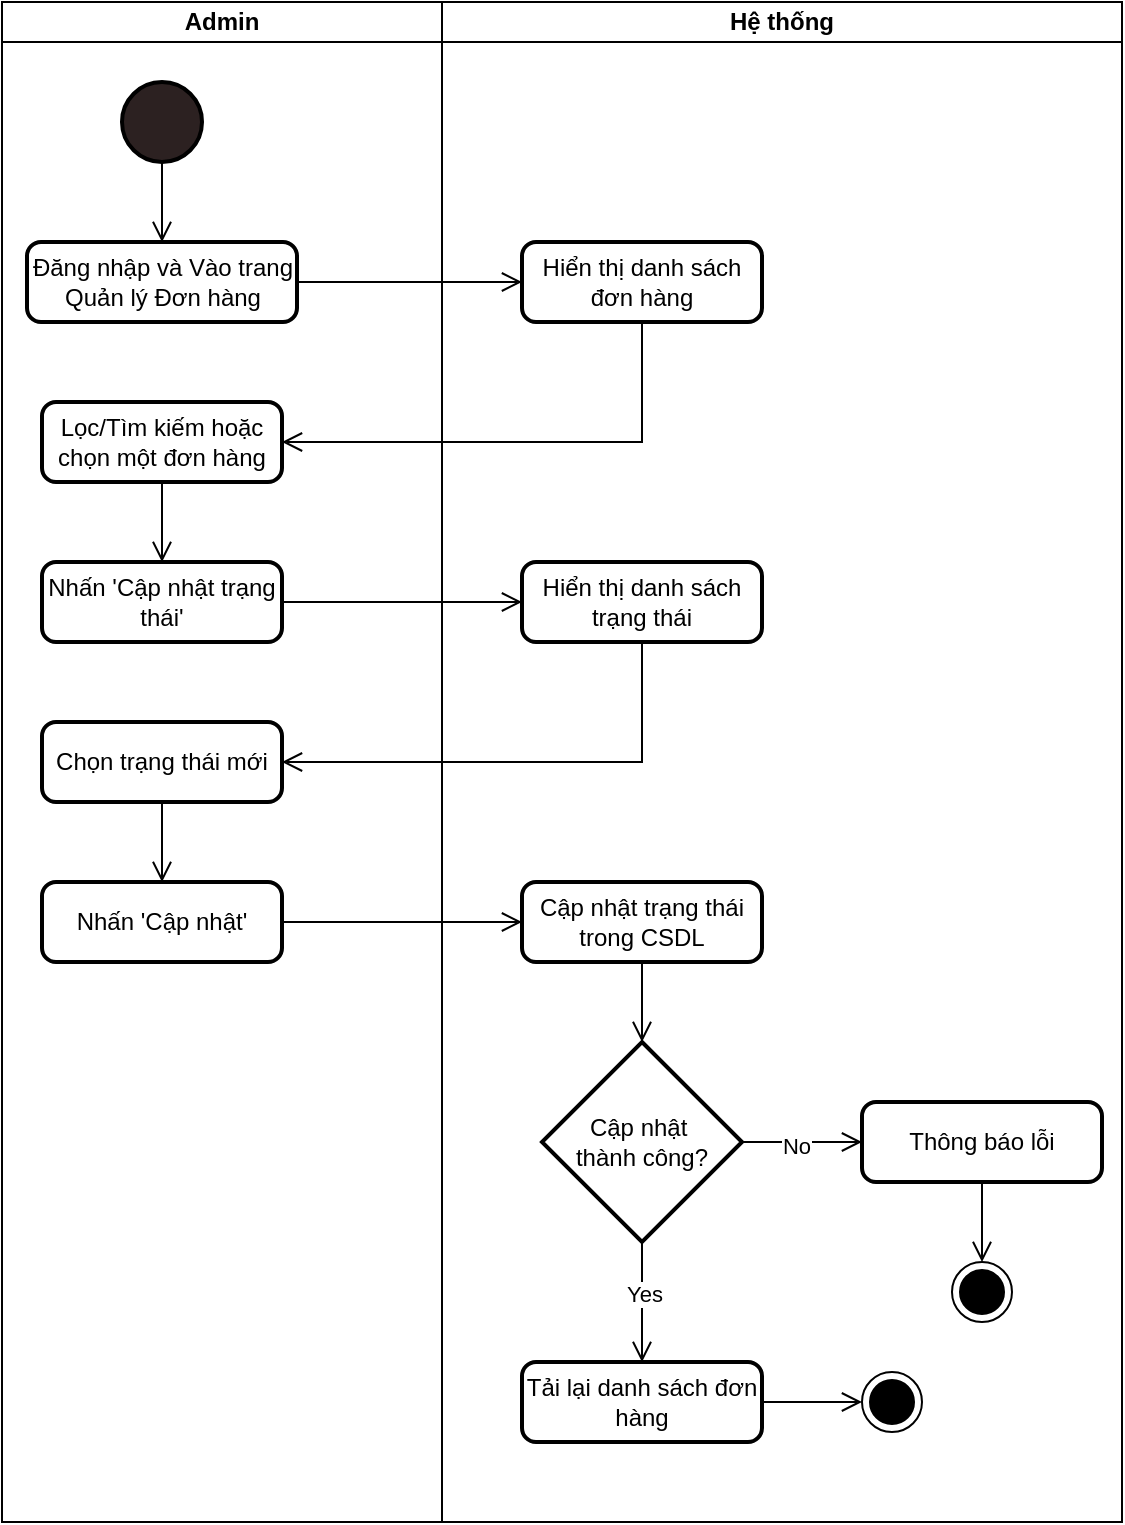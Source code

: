 <mxfile version="28.1.0">
  <diagram id="C5RBs43oDa-KdzZeNtuy" name="Page-1">
    <mxGraphModel dx="806" dy="893" grid="1" gridSize="10" guides="1" tooltips="1" connect="1" arrows="1" fold="1" page="1" pageScale="1" pageWidth="827" pageHeight="1169" math="0" shadow="0">
      <root>
        <mxCell id="WIyWlLk6GJQsqaUBKTNV-0" />
        <mxCell id="WIyWlLk6GJQsqaUBKTNV-1" parent="WIyWlLk6GJQsqaUBKTNV-0" />
        <mxCell id="ILR4_PUnB1xilyPa_fqO-0" value="" style="strokeWidth=2;html=1;shape=mxgraph.flowchart.start_2;whiteSpace=wrap;fillColor=light-dark(#2c2121, #ededed);fillStyle=auto;" vertex="1" parent="WIyWlLk6GJQsqaUBKTNV-1">
          <mxGeometry x="120" y="40" width="40" height="40" as="geometry" />
        </mxCell>
        <mxCell id="ILR4_PUnB1xilyPa_fqO-1" value="Cập nhật&amp;nbsp;&lt;div&gt;thành công?&lt;/div&gt;" style="strokeWidth=2;html=1;shape=mxgraph.flowchart.decision;whiteSpace=wrap;" vertex="1" parent="WIyWlLk6GJQsqaUBKTNV-1">
          <mxGeometry x="330" y="520" width="100" height="100" as="geometry" />
        </mxCell>
        <mxCell id="ILR4_PUnB1xilyPa_fqO-2" value="Thông báo lỗi" style="rounded=1;whiteSpace=wrap;html=1;absoluteArcSize=1;arcSize=14;strokeWidth=2;" vertex="1" parent="WIyWlLk6GJQsqaUBKTNV-1">
          <mxGeometry x="490" y="550" width="120" height="40" as="geometry" />
        </mxCell>
        <mxCell id="ILR4_PUnB1xilyPa_fqO-4" value="" style="endArrow=open;startArrow=none;endFill=0;startFill=0;endSize=8;html=1;verticalAlign=bottom;labelBackgroundColor=none;strokeWidth=1;rounded=0;exitX=0.5;exitY=1;exitDx=0;exitDy=0;exitPerimeter=0;entryX=0.5;entryY=0;entryDx=0;entryDy=0;" edge="1" parent="WIyWlLk6GJQsqaUBKTNV-1" source="ILR4_PUnB1xilyPa_fqO-0" target="ILR4_PUnB1xilyPa_fqO-6">
          <mxGeometry width="160" relative="1" as="geometry">
            <mxPoint x="100" y="230" as="sourcePoint" />
            <mxPoint x="140" y="130" as="targetPoint" />
          </mxGeometry>
        </mxCell>
        <mxCell id="ILR4_PUnB1xilyPa_fqO-6" value="Đăng nhập và Vào trang Quản lý Đơn hàng" style="rounded=1;whiteSpace=wrap;html=1;absoluteArcSize=1;arcSize=14;strokeWidth=2;" vertex="1" parent="WIyWlLk6GJQsqaUBKTNV-1">
          <mxGeometry x="72.5" y="120" width="135" height="40" as="geometry" />
        </mxCell>
        <mxCell id="ILR4_PUnB1xilyPa_fqO-7" style="edgeStyle=orthogonalEdgeStyle;rounded=0;orthogonalLoop=1;jettySize=auto;html=1;exitX=0.5;exitY=1;exitDx=0;exitDy=0;" edge="1" parent="WIyWlLk6GJQsqaUBKTNV-1" source="ILR4_PUnB1xilyPa_fqO-6" target="ILR4_PUnB1xilyPa_fqO-6">
          <mxGeometry relative="1" as="geometry" />
        </mxCell>
        <mxCell id="ILR4_PUnB1xilyPa_fqO-8" value="Hiển thị danh sách đơn hàng" style="rounded=1;whiteSpace=wrap;html=1;absoluteArcSize=1;arcSize=14;strokeWidth=2;" vertex="1" parent="WIyWlLk6GJQsqaUBKTNV-1">
          <mxGeometry x="320" y="120" width="120" height="40" as="geometry" />
        </mxCell>
        <mxCell id="ILR4_PUnB1xilyPa_fqO-9" value="" style="endArrow=open;startArrow=none;endFill=0;startFill=0;endSize=8;html=1;verticalAlign=bottom;labelBackgroundColor=none;strokeWidth=1;rounded=0;exitX=1;exitY=0.5;exitDx=0;exitDy=0;entryX=0;entryY=0.5;entryDx=0;entryDy=0;" edge="1" parent="WIyWlLk6GJQsqaUBKTNV-1" source="ILR4_PUnB1xilyPa_fqO-6" target="ILR4_PUnB1xilyPa_fqO-8">
          <mxGeometry width="160" relative="1" as="geometry">
            <mxPoint x="230" y="120" as="sourcePoint" />
            <mxPoint x="230" y="160" as="targetPoint" />
          </mxGeometry>
        </mxCell>
        <mxCell id="ILR4_PUnB1xilyPa_fqO-10" value="Lọc/Tìm kiếm hoặc chọn một đơn hàng" style="rounded=1;whiteSpace=wrap;html=1;absoluteArcSize=1;arcSize=14;strokeWidth=2;" vertex="1" parent="WIyWlLk6GJQsqaUBKTNV-1">
          <mxGeometry x="80" y="200" width="120" height="40" as="geometry" />
        </mxCell>
        <mxCell id="ILR4_PUnB1xilyPa_fqO-11" value="" style="endArrow=open;startArrow=none;endFill=0;startFill=0;endSize=8;html=1;verticalAlign=bottom;labelBackgroundColor=none;strokeWidth=1;rounded=0;exitX=0.5;exitY=1;exitDx=0;exitDy=0;entryX=1;entryY=0.5;entryDx=0;entryDy=0;" edge="1" parent="WIyWlLk6GJQsqaUBKTNV-1" source="ILR4_PUnB1xilyPa_fqO-8" target="ILR4_PUnB1xilyPa_fqO-10">
          <mxGeometry width="160" relative="1" as="geometry">
            <mxPoint x="380" y="220" as="sourcePoint" />
            <mxPoint x="492" y="220" as="targetPoint" />
            <Array as="points">
              <mxPoint x="380" y="220" />
            </Array>
          </mxGeometry>
        </mxCell>
        <mxCell id="ILR4_PUnB1xilyPa_fqO-12" value="Nhấn &#39;Cập nhật trạng thái&#39;" style="rounded=1;whiteSpace=wrap;html=1;absoluteArcSize=1;arcSize=14;strokeWidth=2;" vertex="1" parent="WIyWlLk6GJQsqaUBKTNV-1">
          <mxGeometry x="80" y="280" width="120" height="40" as="geometry" />
        </mxCell>
        <mxCell id="ILR4_PUnB1xilyPa_fqO-13" value="" style="endArrow=open;startArrow=none;endFill=0;startFill=0;endSize=8;html=1;verticalAlign=bottom;labelBackgroundColor=none;strokeWidth=1;rounded=0;exitX=0.5;exitY=1;exitDx=0;exitDy=0;entryX=0.5;entryY=0;entryDx=0;entryDy=0;" edge="1" parent="WIyWlLk6GJQsqaUBKTNV-1" source="ILR4_PUnB1xilyPa_fqO-10" target="ILR4_PUnB1xilyPa_fqO-12">
          <mxGeometry width="160" relative="1" as="geometry">
            <mxPoint x="140" y="100" as="sourcePoint" />
            <mxPoint x="140" y="140" as="targetPoint" />
          </mxGeometry>
        </mxCell>
        <mxCell id="ILR4_PUnB1xilyPa_fqO-14" value="Hiển thị danh sách trạng thái" style="rounded=1;whiteSpace=wrap;html=1;absoluteArcSize=1;arcSize=14;strokeWidth=2;" vertex="1" parent="WIyWlLk6GJQsqaUBKTNV-1">
          <mxGeometry x="320" y="280" width="120" height="40" as="geometry" />
        </mxCell>
        <mxCell id="ILR4_PUnB1xilyPa_fqO-15" value="" style="endArrow=open;startArrow=none;endFill=0;startFill=0;endSize=8;html=1;verticalAlign=bottom;labelBackgroundColor=none;strokeWidth=1;rounded=0;exitX=1;exitY=0.5;exitDx=0;exitDy=0;entryX=0;entryY=0.5;entryDx=0;entryDy=0;" edge="1" parent="WIyWlLk6GJQsqaUBKTNV-1" source="ILR4_PUnB1xilyPa_fqO-12" target="ILR4_PUnB1xilyPa_fqO-14">
          <mxGeometry width="160" relative="1" as="geometry">
            <mxPoint x="260" y="340" as="sourcePoint" />
            <mxPoint x="260" y="380" as="targetPoint" />
          </mxGeometry>
        </mxCell>
        <mxCell id="ILR4_PUnB1xilyPa_fqO-16" value="Chọn trạng thái mới" style="rounded=1;whiteSpace=wrap;html=1;absoluteArcSize=1;arcSize=14;strokeWidth=2;" vertex="1" parent="WIyWlLk6GJQsqaUBKTNV-1">
          <mxGeometry x="80" y="360" width="120" height="40" as="geometry" />
        </mxCell>
        <mxCell id="ILR4_PUnB1xilyPa_fqO-17" value="" style="endArrow=open;startArrow=none;endFill=0;startFill=0;endSize=8;html=1;verticalAlign=bottom;labelBackgroundColor=none;strokeWidth=1;rounded=0;exitX=0.5;exitY=1;exitDx=0;exitDy=0;entryX=1;entryY=0.5;entryDx=0;entryDy=0;" edge="1" parent="WIyWlLk6GJQsqaUBKTNV-1" source="ILR4_PUnB1xilyPa_fqO-14" target="ILR4_PUnB1xilyPa_fqO-16">
          <mxGeometry width="160" relative="1" as="geometry">
            <mxPoint x="370" y="360" as="sourcePoint" />
            <mxPoint x="490" y="360" as="targetPoint" />
            <Array as="points">
              <mxPoint x="380" y="380" />
            </Array>
          </mxGeometry>
        </mxCell>
        <mxCell id="ILR4_PUnB1xilyPa_fqO-18" value="Nhấn &#39;Cập nhật&#39;" style="rounded=1;whiteSpace=wrap;html=1;absoluteArcSize=1;arcSize=14;strokeWidth=2;" vertex="1" parent="WIyWlLk6GJQsqaUBKTNV-1">
          <mxGeometry x="80" y="440" width="120" height="40" as="geometry" />
        </mxCell>
        <mxCell id="ILR4_PUnB1xilyPa_fqO-19" value="" style="endArrow=open;startArrow=none;endFill=0;startFill=0;endSize=8;html=1;verticalAlign=bottom;labelBackgroundColor=none;strokeWidth=1;rounded=0;exitX=0.5;exitY=1;exitDx=0;exitDy=0;entryX=0.5;entryY=0;entryDx=0;entryDy=0;" edge="1" parent="WIyWlLk6GJQsqaUBKTNV-1" source="ILR4_PUnB1xilyPa_fqO-16" target="ILR4_PUnB1xilyPa_fqO-18">
          <mxGeometry width="160" relative="1" as="geometry">
            <mxPoint x="220" y="410" as="sourcePoint" />
            <mxPoint x="220" y="450" as="targetPoint" />
          </mxGeometry>
        </mxCell>
        <mxCell id="ILR4_PUnB1xilyPa_fqO-20" value="Cập nhật trạng thái trong CSDL" style="rounded=1;whiteSpace=wrap;html=1;absoluteArcSize=1;arcSize=14;strokeWidth=2;" vertex="1" parent="WIyWlLk6GJQsqaUBKTNV-1">
          <mxGeometry x="320" y="440" width="120" height="40" as="geometry" />
        </mxCell>
        <mxCell id="ILR4_PUnB1xilyPa_fqO-21" value="" style="endArrow=open;startArrow=none;endFill=0;startFill=0;endSize=8;html=1;verticalAlign=bottom;labelBackgroundColor=none;strokeWidth=1;rounded=0;exitX=1;exitY=0.5;exitDx=0;exitDy=0;entryX=0;entryY=0.5;entryDx=0;entryDy=0;" edge="1" parent="WIyWlLk6GJQsqaUBKTNV-1" source="ILR4_PUnB1xilyPa_fqO-18" target="ILR4_PUnB1xilyPa_fqO-20">
          <mxGeometry width="160" relative="1" as="geometry">
            <mxPoint x="320" y="490" as="sourcePoint" />
            <mxPoint x="320" y="530" as="targetPoint" />
          </mxGeometry>
        </mxCell>
        <mxCell id="ILR4_PUnB1xilyPa_fqO-22" value="" style="endArrow=open;startArrow=none;endFill=0;startFill=0;endSize=8;html=1;verticalAlign=bottom;labelBackgroundColor=none;strokeWidth=1;rounded=0;exitX=1;exitY=0.5;exitDx=0;exitDy=0;entryX=0;entryY=0.5;entryDx=0;entryDy=0;exitPerimeter=0;" edge="1" parent="WIyWlLk6GJQsqaUBKTNV-1" source="ILR4_PUnB1xilyPa_fqO-1" target="ILR4_PUnB1xilyPa_fqO-2">
          <mxGeometry width="160" relative="1" as="geometry">
            <mxPoint x="470" y="660" as="sourcePoint" />
            <mxPoint x="590" y="660" as="targetPoint" />
          </mxGeometry>
        </mxCell>
        <mxCell id="ILR4_PUnB1xilyPa_fqO-23" value="No" style="edgeLabel;html=1;align=center;verticalAlign=middle;resizable=0;points=[];" vertex="1" connectable="0" parent="ILR4_PUnB1xilyPa_fqO-22">
          <mxGeometry x="-0.125" y="-2" relative="1" as="geometry">
            <mxPoint as="offset" />
          </mxGeometry>
        </mxCell>
        <mxCell id="ILR4_PUnB1xilyPa_fqO-24" value="" style="ellipse;html=1;shape=endState;fillColor=strokeColor;" vertex="1" parent="WIyWlLk6GJQsqaUBKTNV-1">
          <mxGeometry x="535" y="630" width="30" height="30" as="geometry" />
        </mxCell>
        <mxCell id="ILR4_PUnB1xilyPa_fqO-25" value="" style="endArrow=open;startArrow=none;endFill=0;startFill=0;endSize=8;html=1;verticalAlign=bottom;labelBackgroundColor=none;strokeWidth=1;rounded=0;exitX=0.5;exitY=1;exitDx=0;exitDy=0;entryX=0.5;entryY=0;entryDx=0;entryDy=0;" edge="1" parent="WIyWlLk6GJQsqaUBKTNV-1" source="ILR4_PUnB1xilyPa_fqO-2" target="ILR4_PUnB1xilyPa_fqO-24">
          <mxGeometry width="160" relative="1" as="geometry">
            <mxPoint x="590" y="460" as="sourcePoint" />
            <mxPoint x="710" y="460" as="targetPoint" />
          </mxGeometry>
        </mxCell>
        <mxCell id="ILR4_PUnB1xilyPa_fqO-26" value="" style="endArrow=open;startArrow=none;endFill=0;startFill=0;endSize=8;html=1;verticalAlign=bottom;labelBackgroundColor=none;strokeWidth=1;rounded=0;exitX=0.5;exitY=1;exitDx=0;exitDy=0;" edge="1" parent="WIyWlLk6GJQsqaUBKTNV-1" source="ILR4_PUnB1xilyPa_fqO-20" target="ILR4_PUnB1xilyPa_fqO-1">
          <mxGeometry width="160" relative="1" as="geometry">
            <mxPoint x="570" y="480" as="sourcePoint" />
            <mxPoint x="690" y="480" as="targetPoint" />
          </mxGeometry>
        </mxCell>
        <mxCell id="ILR4_PUnB1xilyPa_fqO-27" value="" style="endArrow=open;startArrow=none;endFill=0;startFill=0;endSize=8;html=1;verticalAlign=bottom;labelBackgroundColor=none;strokeWidth=1;rounded=0;exitX=0.5;exitY=1;exitDx=0;exitDy=0;exitPerimeter=0;entryX=0.5;entryY=0;entryDx=0;entryDy=0;" edge="1" parent="WIyWlLk6GJQsqaUBKTNV-1" source="ILR4_PUnB1xilyPa_fqO-1" target="ILR4_PUnB1xilyPa_fqO-29">
          <mxGeometry width="160" relative="1" as="geometry">
            <mxPoint x="360" y="770" as="sourcePoint" />
            <mxPoint x="380" y="680" as="targetPoint" />
          </mxGeometry>
        </mxCell>
        <mxCell id="ILR4_PUnB1xilyPa_fqO-28" value="Yes" style="edgeLabel;html=1;align=center;verticalAlign=middle;resizable=0;points=[];" vertex="1" connectable="0" parent="ILR4_PUnB1xilyPa_fqO-27">
          <mxGeometry x="-0.133" y="1" relative="1" as="geometry">
            <mxPoint as="offset" />
          </mxGeometry>
        </mxCell>
        <mxCell id="ILR4_PUnB1xilyPa_fqO-29" value="Tải lại danh sách đơn hàng" style="rounded=1;whiteSpace=wrap;html=1;absoluteArcSize=1;arcSize=14;strokeWidth=2;" vertex="1" parent="WIyWlLk6GJQsqaUBKTNV-1">
          <mxGeometry x="320" y="680" width="120" height="40" as="geometry" />
        </mxCell>
        <mxCell id="ILR4_PUnB1xilyPa_fqO-31" value="Admin" style="swimlane;startSize=20;whiteSpace=wrap;html=1;" vertex="1" parent="WIyWlLk6GJQsqaUBKTNV-1">
          <mxGeometry x="60" width="220" height="760" as="geometry" />
        </mxCell>
        <mxCell id="ILR4_PUnB1xilyPa_fqO-32" value="Hệ thống" style="swimlane;startSize=20;whiteSpace=wrap;html=1;" vertex="1" parent="WIyWlLk6GJQsqaUBKTNV-1">
          <mxGeometry x="280" width="340" height="760" as="geometry" />
        </mxCell>
        <mxCell id="ILR4_PUnB1xilyPa_fqO-33" value="" style="ellipse;html=1;shape=endState;fillColor=strokeColor;" vertex="1" parent="ILR4_PUnB1xilyPa_fqO-32">
          <mxGeometry x="210" y="685" width="30" height="30" as="geometry" />
        </mxCell>
        <mxCell id="ILR4_PUnB1xilyPa_fqO-34" value="" style="endArrow=open;startArrow=none;endFill=0;startFill=0;endSize=8;html=1;verticalAlign=bottom;labelBackgroundColor=none;strokeWidth=1;rounded=0;exitX=1;exitY=0.5;exitDx=0;exitDy=0;entryX=0;entryY=0.5;entryDx=0;entryDy=0;" edge="1" parent="WIyWlLk6GJQsqaUBKTNV-1" source="ILR4_PUnB1xilyPa_fqO-29" target="ILR4_PUnB1xilyPa_fqO-33">
          <mxGeometry width="160" relative="1" as="geometry">
            <mxPoint x="490" y="660" as="sourcePoint" />
            <mxPoint x="610" y="660" as="targetPoint" />
          </mxGeometry>
        </mxCell>
      </root>
    </mxGraphModel>
  </diagram>
</mxfile>
